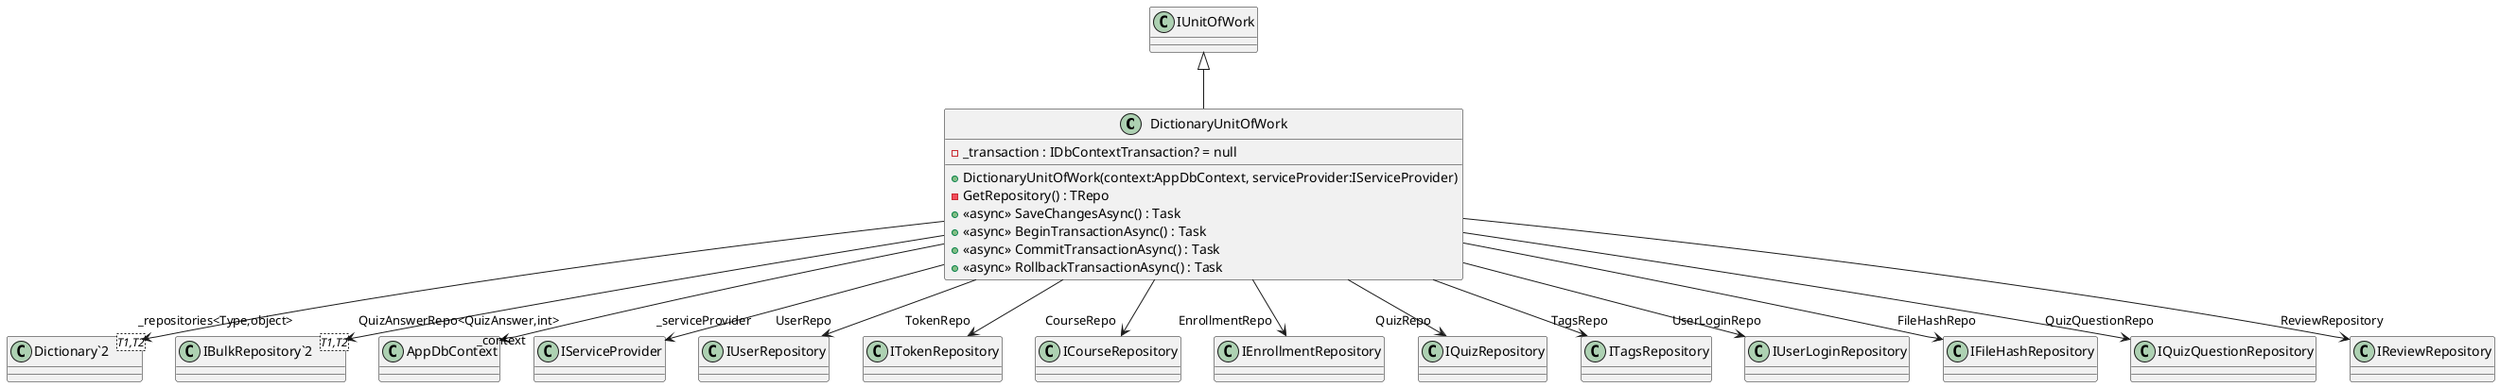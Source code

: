 @startuml
class DictionaryUnitOfWork {
    - _transaction : IDbContextTransaction? = null
    + DictionaryUnitOfWork(context:AppDbContext, serviceProvider:IServiceProvider)
    - GetRepository() : TRepo
    + <<async>> SaveChangesAsync() : Task
    + <<async>> BeginTransactionAsync() : Task
    + <<async>> CommitTransactionAsync() : Task
    + <<async>> RollbackTransactionAsync() : Task
}
class "Dictionary`2"<T1,T2> {
}
class "IBulkRepository`2"<T1,T2> {
}
IUnitOfWork <|-- DictionaryUnitOfWork
DictionaryUnitOfWork --> "_context" AppDbContext
DictionaryUnitOfWork --> "_serviceProvider" IServiceProvider
DictionaryUnitOfWork --> "_repositories<Type,object>" "Dictionary`2"
DictionaryUnitOfWork --> "UserRepo" IUserRepository
DictionaryUnitOfWork --> "TokenRepo" ITokenRepository
DictionaryUnitOfWork --> "CourseRepo" ICourseRepository
DictionaryUnitOfWork --> "EnrollmentRepo" IEnrollmentRepository
DictionaryUnitOfWork --> "QuizRepo" IQuizRepository
DictionaryUnitOfWork --> "TagsRepo" ITagsRepository
DictionaryUnitOfWork --> "UserLoginRepo" IUserLoginRepository
DictionaryUnitOfWork --> "FileHashRepo" IFileHashRepository
DictionaryUnitOfWork --> "QuizQuestionRepo" IQuizQuestionRepository
DictionaryUnitOfWork --> "QuizAnswerRepo<QuizAnswer,int>" "IBulkRepository`2"
DictionaryUnitOfWork --> "ReviewRepository" IReviewRepository
@enduml
